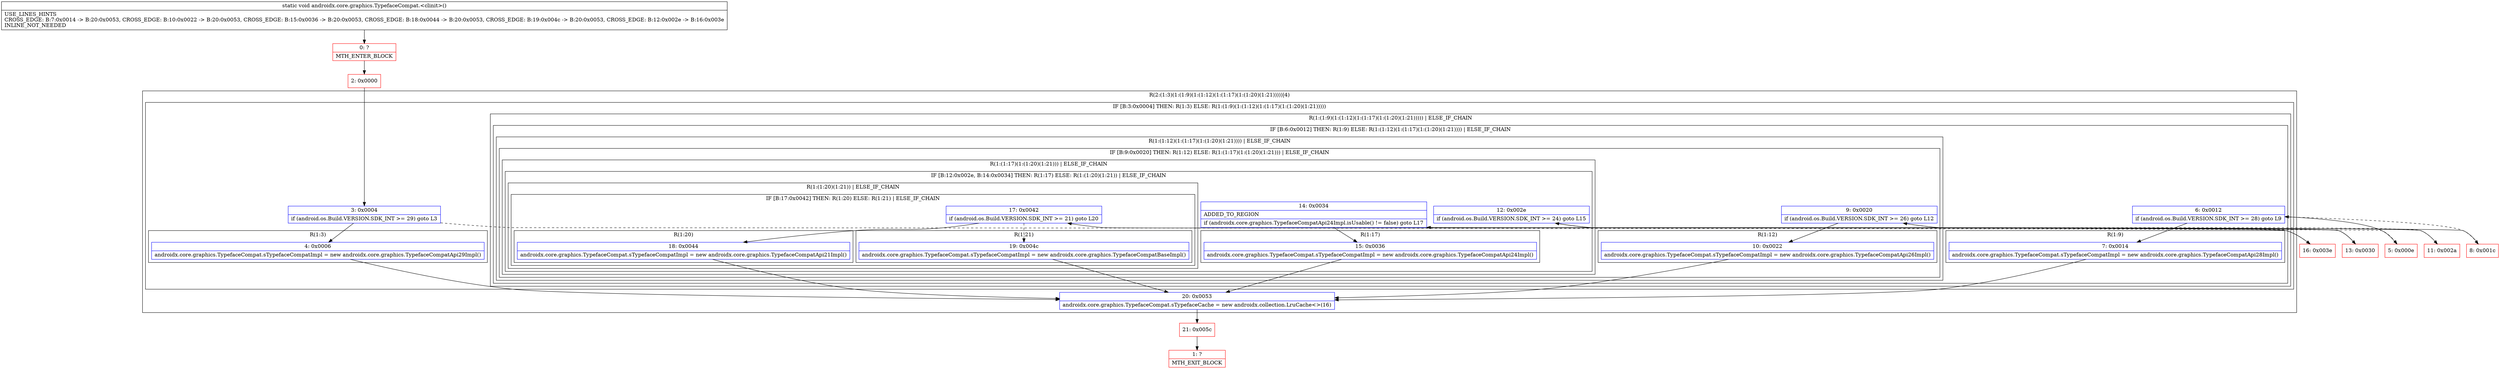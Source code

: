 digraph "CFG forandroidx.core.graphics.TypefaceCompat.\<clinit\>()V" {
subgraph cluster_Region_1371621589 {
label = "R(2:(1:3)(1:(1:9)(1:(1:12)(1:(1:17)(1:(1:20)(1:21)))))|4)";
node [shape=record,color=blue];
subgraph cluster_IfRegion_1772919329 {
label = "IF [B:3:0x0004] THEN: R(1:3) ELSE: R(1:(1:9)(1:(1:12)(1:(1:17)(1:(1:20)(1:21)))))";
node [shape=record,color=blue];
Node_3 [shape=record,label="{3\:\ 0x0004|if (android.os.Build.VERSION.SDK_INT \>= 29) goto L3\l}"];
subgraph cluster_Region_1736621695 {
label = "R(1:3)";
node [shape=record,color=blue];
Node_4 [shape=record,label="{4\:\ 0x0006|androidx.core.graphics.TypefaceCompat.sTypefaceCompatImpl = new androidx.core.graphics.TypefaceCompatApi29Impl()\l}"];
}
subgraph cluster_Region_1680452283 {
label = "R(1:(1:9)(1:(1:12)(1:(1:17)(1:(1:20)(1:21))))) | ELSE_IF_CHAIN\l";
node [shape=record,color=blue];
subgraph cluster_IfRegion_1064681739 {
label = "IF [B:6:0x0012] THEN: R(1:9) ELSE: R(1:(1:12)(1:(1:17)(1:(1:20)(1:21)))) | ELSE_IF_CHAIN\l";
node [shape=record,color=blue];
Node_6 [shape=record,label="{6\:\ 0x0012|if (android.os.Build.VERSION.SDK_INT \>= 28) goto L9\l}"];
subgraph cluster_Region_847591766 {
label = "R(1:9)";
node [shape=record,color=blue];
Node_7 [shape=record,label="{7\:\ 0x0014|androidx.core.graphics.TypefaceCompat.sTypefaceCompatImpl = new androidx.core.graphics.TypefaceCompatApi28Impl()\l}"];
}
subgraph cluster_Region_1082525759 {
label = "R(1:(1:12)(1:(1:17)(1:(1:20)(1:21)))) | ELSE_IF_CHAIN\l";
node [shape=record,color=blue];
subgraph cluster_IfRegion_1775439590 {
label = "IF [B:9:0x0020] THEN: R(1:12) ELSE: R(1:(1:17)(1:(1:20)(1:21))) | ELSE_IF_CHAIN\l";
node [shape=record,color=blue];
Node_9 [shape=record,label="{9\:\ 0x0020|if (android.os.Build.VERSION.SDK_INT \>= 26) goto L12\l}"];
subgraph cluster_Region_2025842510 {
label = "R(1:12)";
node [shape=record,color=blue];
Node_10 [shape=record,label="{10\:\ 0x0022|androidx.core.graphics.TypefaceCompat.sTypefaceCompatImpl = new androidx.core.graphics.TypefaceCompatApi26Impl()\l}"];
}
subgraph cluster_Region_1676357254 {
label = "R(1:(1:17)(1:(1:20)(1:21))) | ELSE_IF_CHAIN\l";
node [shape=record,color=blue];
subgraph cluster_IfRegion_324801844 {
label = "IF [B:12:0x002e, B:14:0x0034] THEN: R(1:17) ELSE: R(1:(1:20)(1:21)) | ELSE_IF_CHAIN\l";
node [shape=record,color=blue];
Node_12 [shape=record,label="{12\:\ 0x002e|if (android.os.Build.VERSION.SDK_INT \>= 24) goto L15\l}"];
Node_14 [shape=record,label="{14\:\ 0x0034|ADDED_TO_REGION\l|if (androidx.core.graphics.TypefaceCompatApi24Impl.isUsable() != false) goto L17\l}"];
subgraph cluster_Region_1644793223 {
label = "R(1:17)";
node [shape=record,color=blue];
Node_15 [shape=record,label="{15\:\ 0x0036|androidx.core.graphics.TypefaceCompat.sTypefaceCompatImpl = new androidx.core.graphics.TypefaceCompatApi24Impl()\l}"];
}
subgraph cluster_Region_1695253279 {
label = "R(1:(1:20)(1:21)) | ELSE_IF_CHAIN\l";
node [shape=record,color=blue];
subgraph cluster_IfRegion_1605242406 {
label = "IF [B:17:0x0042] THEN: R(1:20) ELSE: R(1:21) | ELSE_IF_CHAIN\l";
node [shape=record,color=blue];
Node_17 [shape=record,label="{17\:\ 0x0042|if (android.os.Build.VERSION.SDK_INT \>= 21) goto L20\l}"];
subgraph cluster_Region_749225298 {
label = "R(1:20)";
node [shape=record,color=blue];
Node_18 [shape=record,label="{18\:\ 0x0044|androidx.core.graphics.TypefaceCompat.sTypefaceCompatImpl = new androidx.core.graphics.TypefaceCompatApi21Impl()\l}"];
}
subgraph cluster_Region_40075509 {
label = "R(1:21)";
node [shape=record,color=blue];
Node_19 [shape=record,label="{19\:\ 0x004c|androidx.core.graphics.TypefaceCompat.sTypefaceCompatImpl = new androidx.core.graphics.TypefaceCompatBaseImpl()\l}"];
}
}
}
}
}
}
}
}
}
}
Node_20 [shape=record,label="{20\:\ 0x0053|androidx.core.graphics.TypefaceCompat.sTypefaceCache = new androidx.collection.LruCache\<\>(16)\l}"];
}
Node_0 [shape=record,color=red,label="{0\:\ ?|MTH_ENTER_BLOCK\l}"];
Node_2 [shape=record,color=red,label="{2\:\ 0x0000}"];
Node_21 [shape=record,color=red,label="{21\:\ 0x005c}"];
Node_1 [shape=record,color=red,label="{1\:\ ?|MTH_EXIT_BLOCK\l}"];
Node_5 [shape=record,color=red,label="{5\:\ 0x000e}"];
Node_8 [shape=record,color=red,label="{8\:\ 0x001c}"];
Node_11 [shape=record,color=red,label="{11\:\ 0x002a}"];
Node_13 [shape=record,color=red,label="{13\:\ 0x0030}"];
Node_16 [shape=record,color=red,label="{16\:\ 0x003e}"];
MethodNode[shape=record,label="{static void androidx.core.graphics.TypefaceCompat.\<clinit\>()  | USE_LINES_HINTS\lCROSS_EDGE: B:7:0x0014 \-\> B:20:0x0053, CROSS_EDGE: B:10:0x0022 \-\> B:20:0x0053, CROSS_EDGE: B:15:0x0036 \-\> B:20:0x0053, CROSS_EDGE: B:18:0x0044 \-\> B:20:0x0053, CROSS_EDGE: B:19:0x004c \-\> B:20:0x0053, CROSS_EDGE: B:12:0x002e \-\> B:16:0x003e\lINLINE_NOT_NEEDED\l}"];
MethodNode -> Node_0;Node_3 -> Node_4;
Node_3 -> Node_5[style=dashed];
Node_4 -> Node_20;
Node_6 -> Node_7;
Node_6 -> Node_8[style=dashed];
Node_7 -> Node_20;
Node_9 -> Node_10;
Node_9 -> Node_11[style=dashed];
Node_10 -> Node_20;
Node_12 -> Node_13;
Node_12 -> Node_16[style=dashed];
Node_14 -> Node_15;
Node_14 -> Node_16[style=dashed];
Node_15 -> Node_20;
Node_17 -> Node_18;
Node_17 -> Node_19[style=dashed];
Node_18 -> Node_20;
Node_19 -> Node_20;
Node_20 -> Node_21;
Node_0 -> Node_2;
Node_2 -> Node_3;
Node_21 -> Node_1;
Node_5 -> Node_6;
Node_8 -> Node_9;
Node_11 -> Node_12;
Node_13 -> Node_14;
Node_16 -> Node_17;
}

